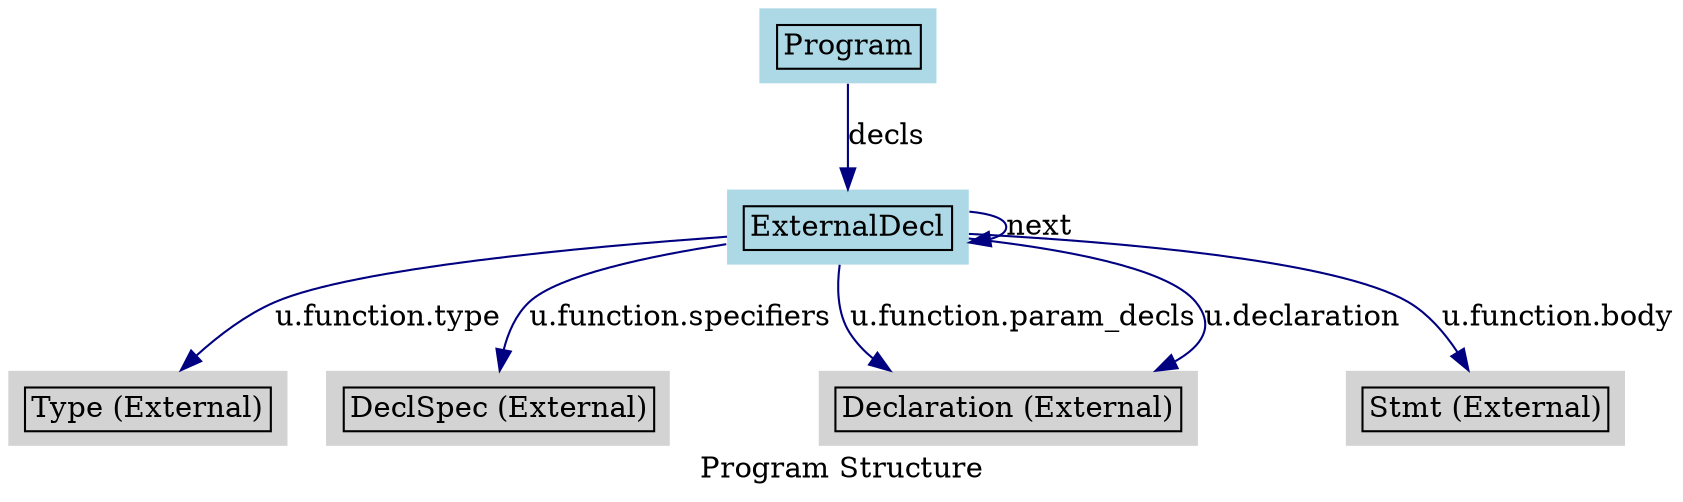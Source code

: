 digraph Program_Cluster {
    rankdir=TB;
    node [shape=plaintext, style=filled, fillcolor=lightblue];
    edge [color=navy];

    label="Program Structure";
    style=filled;
    fillcolor=lightcyan;

    Program [label=<<TABLE BORDER="0" CELLBORDER="1" CELLSPACING="0"><TR><TD>Program</TD></TR></TABLE>>];
    ExternalDecl [label=<<TABLE BORDER="0" CELLBORDER="1" CELLSPACING="0"><TR><TD>ExternalDecl</TD></TR></TABLE>>];
    Type [label=<<TABLE BORDER="0" CELLBORDER="1" CELLSPACING="0"><TR><TD>Type (External)</TD></TR></TABLE>>, style="filled,dashed", fillcolor=lightgray];
    DeclSpec [label=<<TABLE BORDER="0" CELLBORDER="1" CELLSPACING="0"><TR><TD>DeclSpec (External)</TD></TR></TABLE>>, style="filled,dashed", fillcolor=lightgray];
    Declaration [label=<<TABLE BORDER="0" CELLBORDER="1" CELLSPACING="0"><TR><TD>Declaration (External)</TD></TR></TABLE>>, style="filled,dashed", fillcolor=lightgray];
    Stmt [label=<<TABLE BORDER="0" CELLBORDER="1" CELLSPACING="0"><TR><TD>Stmt (External)</TD></TR></TABLE>>, style="filled,dashed", fillcolor=lightgray];

    // Program relationships
    Program -> ExternalDecl [label="decls"];
    ExternalDecl -> ExternalDecl [label="next"];
    ExternalDecl -> Type [label="u.function.type"];
    ExternalDecl -> DeclSpec [label="u.function.specifiers"];
    ExternalDecl -> Declaration [label="u.function.param_decls"];
    ExternalDecl -> Stmt [label="u.function.body"];
    ExternalDecl -> Declaration [label="u.declaration"];
}